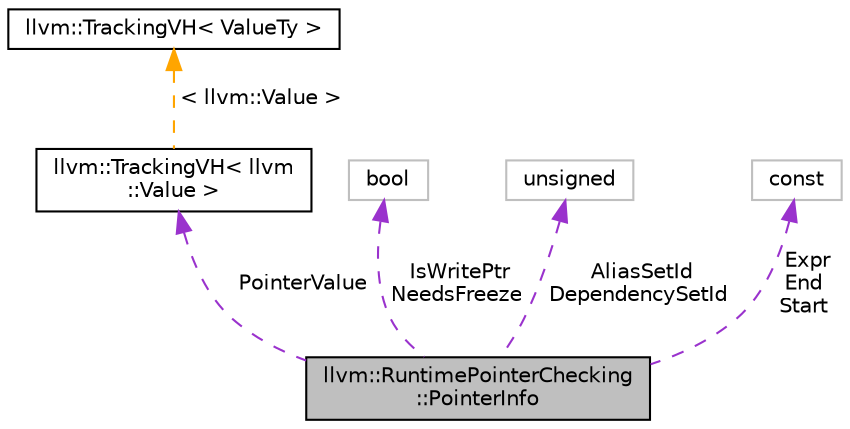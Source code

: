 digraph "llvm::RuntimePointerChecking::PointerInfo"
{
 // LATEX_PDF_SIZE
  bgcolor="transparent";
  edge [fontname="Helvetica",fontsize="10",labelfontname="Helvetica",labelfontsize="10"];
  node [fontname="Helvetica",fontsize="10",shape=record];
  Node1 [label="llvm::RuntimePointerChecking\l::PointerInfo",height=0.2,width=0.4,color="black", fillcolor="grey75", style="filled", fontcolor="black",tooltip=" "];
  Node2 -> Node1 [dir="back",color="darkorchid3",fontsize="10",style="dashed",label=" PointerValue" ,fontname="Helvetica"];
  Node2 [label="llvm::TrackingVH\< llvm\l::Value \>",height=0.2,width=0.4,color="black",URL="$classllvm_1_1TrackingVH.html",tooltip=" "];
  Node3 -> Node2 [dir="back",color="orange",fontsize="10",style="dashed",label=" \< llvm::Value \>" ,fontname="Helvetica"];
  Node3 [label="llvm::TrackingVH\< ValueTy \>",height=0.2,width=0.4,color="black",URL="$classllvm_1_1TrackingVH.html",tooltip="Value handle that tracks a Value across RAUW."];
  Node4 -> Node1 [dir="back",color="darkorchid3",fontsize="10",style="dashed",label=" IsWritePtr\nNeedsFreeze" ,fontname="Helvetica"];
  Node4 [label="bool",height=0.2,width=0.4,color="grey75",tooltip=" "];
  Node5 -> Node1 [dir="back",color="darkorchid3",fontsize="10",style="dashed",label=" AliasSetId\nDependencySetId" ,fontname="Helvetica"];
  Node5 [label="unsigned",height=0.2,width=0.4,color="grey75",tooltip=" "];
  Node6 -> Node1 [dir="back",color="darkorchid3",fontsize="10",style="dashed",label=" Expr\nEnd\nStart" ,fontname="Helvetica"];
  Node6 [label="const",height=0.2,width=0.4,color="grey75",tooltip=" "];
}
